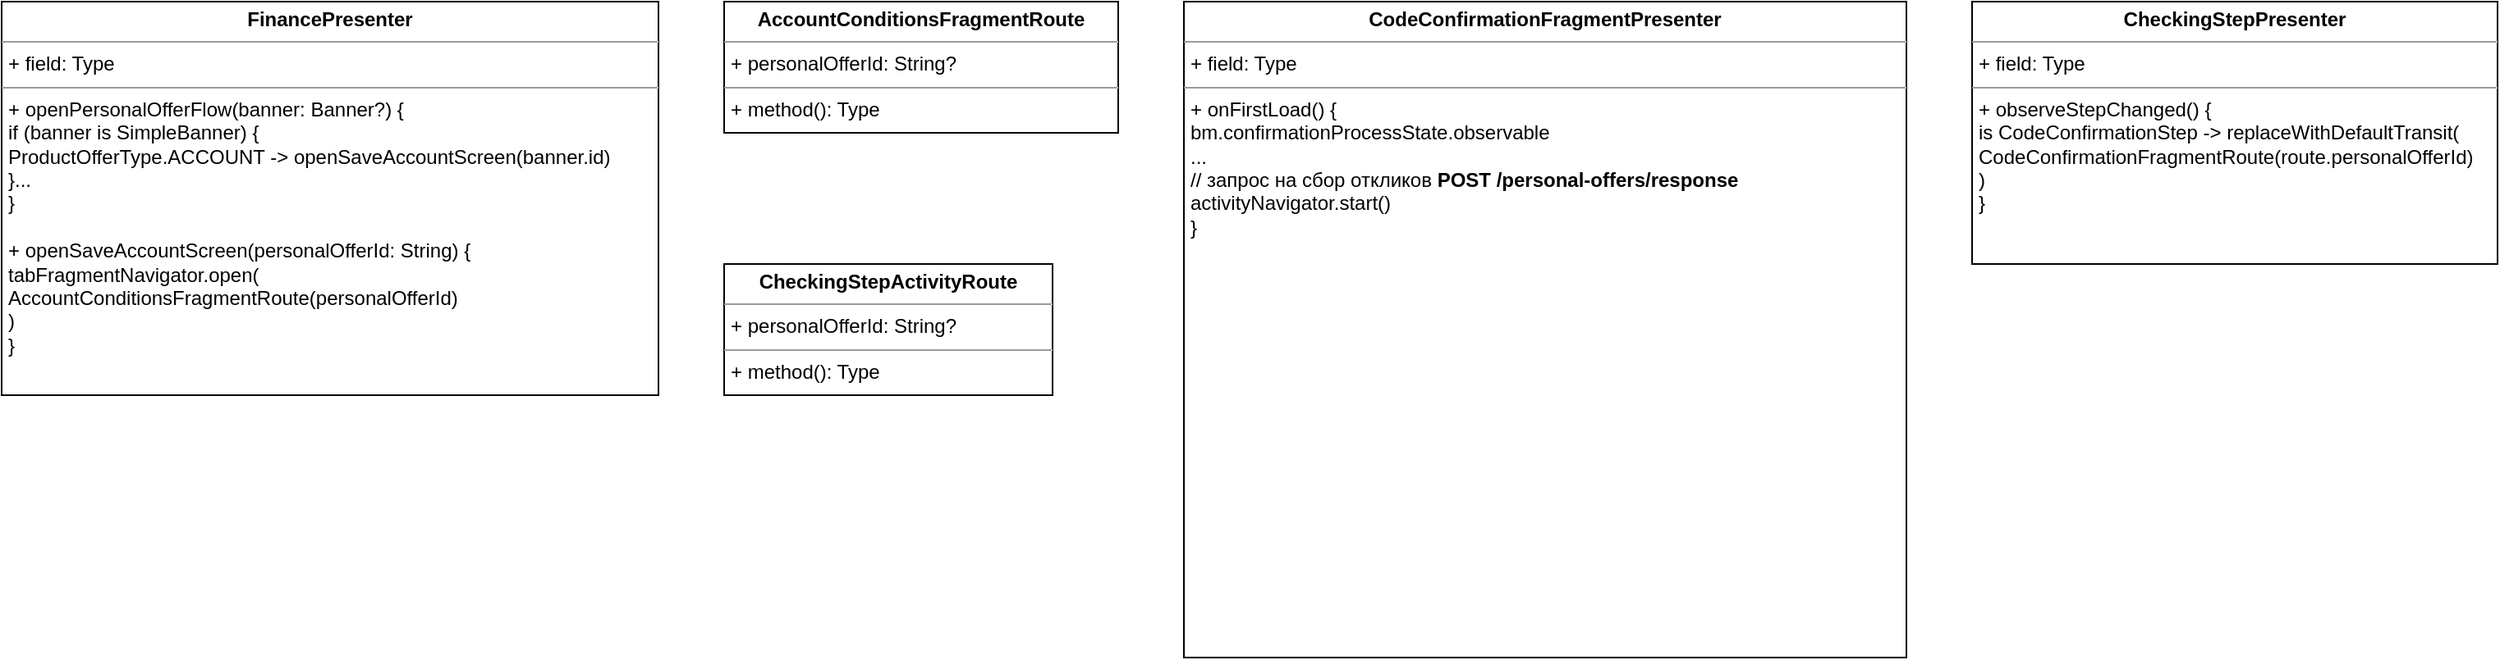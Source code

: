 <mxfile version="20.1.1" type="github">
  <diagram id="388evJ7L-WMi9SXEFM6U" name="Page-1">
    <mxGraphModel dx="610" dy="387" grid="1" gridSize="10" guides="1" tooltips="1" connect="1" arrows="1" fold="1" page="1" pageScale="1" pageWidth="827" pageHeight="1169" math="0" shadow="0">
      <root>
        <mxCell id="0" />
        <mxCell id="1" parent="0" />
        <mxCell id="SASC6l92C_m0x09RPi69-1" value="&lt;p style=&quot;margin:0px;margin-top:4px;text-align:center;&quot;&gt;&lt;b&gt;FinancePresenter&lt;/b&gt;&lt;/p&gt;&lt;hr size=&quot;1&quot;&gt;&lt;p style=&quot;margin:0px;margin-left:4px;&quot;&gt;+ field: Type&lt;/p&gt;&lt;hr size=&quot;1&quot;&gt;&lt;p style=&quot;margin:0px;margin-left:4px;&quot;&gt;+ openPersonalOfferFlow(banner: Banner?) {&lt;/p&gt;&lt;p style=&quot;margin:0px;margin-left:4px;&quot;&gt;if (banner is SimpleBanner) {&lt;/p&gt;&lt;p style=&quot;margin:0px;margin-left:4px;&quot;&gt;ProductOfferType.ACCOUNT -&amp;gt; openSaveAccountScreen(banner.id)&lt;br&gt;&lt;/p&gt;&lt;p style=&quot;margin:0px;margin-left:4px;&quot;&gt;}...&lt;br&gt;&lt;/p&gt;&lt;p style=&quot;margin:0px;margin-left:4px;&quot;&gt;}&lt;/p&gt;&lt;p style=&quot;margin:0px;margin-left:4px;&quot;&gt;&lt;br&gt;&lt;/p&gt;&lt;p style=&quot;margin:0px;margin-left:4px;&quot;&gt;+ openSaveAccountScreen(personalOfferId: String) {&lt;/p&gt;&lt;p style=&quot;margin:0px;margin-left:4px;&quot;&gt;tabFragmentNavigator.open(&lt;/p&gt;&lt;p style=&quot;margin:0px;margin-left:4px;&quot;&gt;AccountConditionsFragmentRoute(personalOfferId)&lt;/p&gt;&lt;p style=&quot;margin:0px;margin-left:4px;&quot;&gt;)&lt;br&gt;&lt;/p&gt;&lt;p style=&quot;margin:0px;margin-left:4px;&quot;&gt;}&lt;br&gt;&lt;/p&gt;" style="verticalAlign=top;align=left;overflow=fill;fontSize=12;fontFamily=Helvetica;html=1;" vertex="1" parent="1">
          <mxGeometry x="120" y="120" width="400" height="240" as="geometry" />
        </mxCell>
        <mxCell id="SASC6l92C_m0x09RPi69-2" value="&lt;p style=&quot;margin:0px;margin-top:4px;text-align:center;&quot;&gt;&lt;b&gt;CodeConfirmationFragmentPresenter&lt;/b&gt;&lt;/p&gt;&lt;hr size=&quot;1&quot;&gt;&lt;p style=&quot;margin:0px;margin-left:4px;&quot;&gt;+ field: Type&lt;/p&gt;&lt;hr size=&quot;1&quot;&gt;&lt;p style=&quot;margin:0px;margin-left:4px;&quot;&gt;+ onFirstLoad() {&lt;/p&gt;&lt;p style=&quot;margin:0px;margin-left:4px;&quot;&gt;bm.confirmationProcessState.observable&lt;/p&gt;&lt;p style=&quot;margin:0px;margin-left:4px;&quot;&gt;...&lt;/p&gt;&lt;p style=&quot;margin:0px;margin-left:4px;&quot;&gt;// запрос на сбор откликов &lt;b&gt;POST /personal-offers/response&lt;/b&gt;&lt;br&gt;&lt;/p&gt;&lt;p style=&quot;margin:0px;margin-left:4px;&quot;&gt;activityNavigator.start()&lt;br&gt;&lt;/p&gt;&lt;p style=&quot;margin:0px;margin-left:4px;&quot;&gt;}&lt;br&gt;&lt;/p&gt;" style="verticalAlign=top;align=left;overflow=fill;fontSize=12;fontFamily=Helvetica;html=1;" vertex="1" parent="1">
          <mxGeometry x="840" y="120" width="440" height="400" as="geometry" />
        </mxCell>
        <mxCell id="SASC6l92C_m0x09RPi69-3" value="&lt;p style=&quot;margin:0px;margin-top:4px;text-align:center;&quot;&gt;&lt;b&gt;AccountConditionsFragmentRoute&lt;/b&gt;&lt;/p&gt;&lt;hr size=&quot;1&quot;&gt;&lt;p style=&quot;margin:0px;margin-left:4px;&quot;&gt;+ personalOfferId: String?&lt;br&gt;&lt;/p&gt;&lt;hr size=&quot;1&quot;&gt;&lt;p style=&quot;margin:0px;margin-left:4px;&quot;&gt;+ method(): Type&lt;/p&gt;" style="verticalAlign=top;align=left;overflow=fill;fontSize=12;fontFamily=Helvetica;html=1;" vertex="1" parent="1">
          <mxGeometry x="560" y="120" width="240" height="80" as="geometry" />
        </mxCell>
        <mxCell id="SASC6l92C_m0x09RPi69-4" value="&lt;p style=&quot;margin:0px;margin-top:4px;text-align:center;&quot;&gt;&lt;b&gt;CheckingStepActivityRoute&lt;/b&gt;&lt;/p&gt;&lt;hr size=&quot;1&quot;&gt;&lt;p style=&quot;margin:0px;margin-left:4px;&quot;&gt;+ personalOfferId: String?&lt;br&gt;&lt;/p&gt;&lt;hr size=&quot;1&quot;&gt;&lt;p style=&quot;margin:0px;margin-left:4px;&quot;&gt;+ method(): Type&lt;/p&gt;" style="verticalAlign=top;align=left;overflow=fill;fontSize=12;fontFamily=Helvetica;html=1;" vertex="1" parent="1">
          <mxGeometry x="560" y="280" width="200" height="80" as="geometry" />
        </mxCell>
        <mxCell id="SASC6l92C_m0x09RPi69-5" value="&lt;p style=&quot;margin:0px;margin-top:4px;text-align:center;&quot;&gt;&lt;b&gt;CheckingStepPresenter&lt;/b&gt;&lt;/p&gt;&lt;hr size=&quot;1&quot;&gt;&lt;p style=&quot;margin:0px;margin-left:4px;&quot;&gt;+ field: Type&lt;/p&gt;&lt;hr size=&quot;1&quot;&gt;&lt;p style=&quot;margin:0px;margin-left:4px;&quot;&gt;+ observeStepChanged() {&lt;/p&gt;&lt;p style=&quot;margin:0px;margin-left:4px;&quot;&gt;is CodeConfirmationStep -&amp;gt; replaceWithDefaultTransit(&lt;/p&gt;&lt;p style=&quot;margin:0px;margin-left:4px;&quot;&gt;CodeConfirmationFragmentRoute(route.personalOfferId)&lt;br&gt;&lt;/p&gt;&lt;p style=&quot;margin:0px;margin-left:4px;&quot;&gt;)&lt;br&gt;&lt;/p&gt;&lt;p style=&quot;margin:0px;margin-left:4px;&quot;&gt;}&lt;br&gt;&lt;/p&gt;" style="verticalAlign=top;align=left;overflow=fill;fontSize=12;fontFamily=Helvetica;html=1;" vertex="1" parent="1">
          <mxGeometry x="1320" y="120" width="320" height="160" as="geometry" />
        </mxCell>
      </root>
    </mxGraphModel>
  </diagram>
</mxfile>
